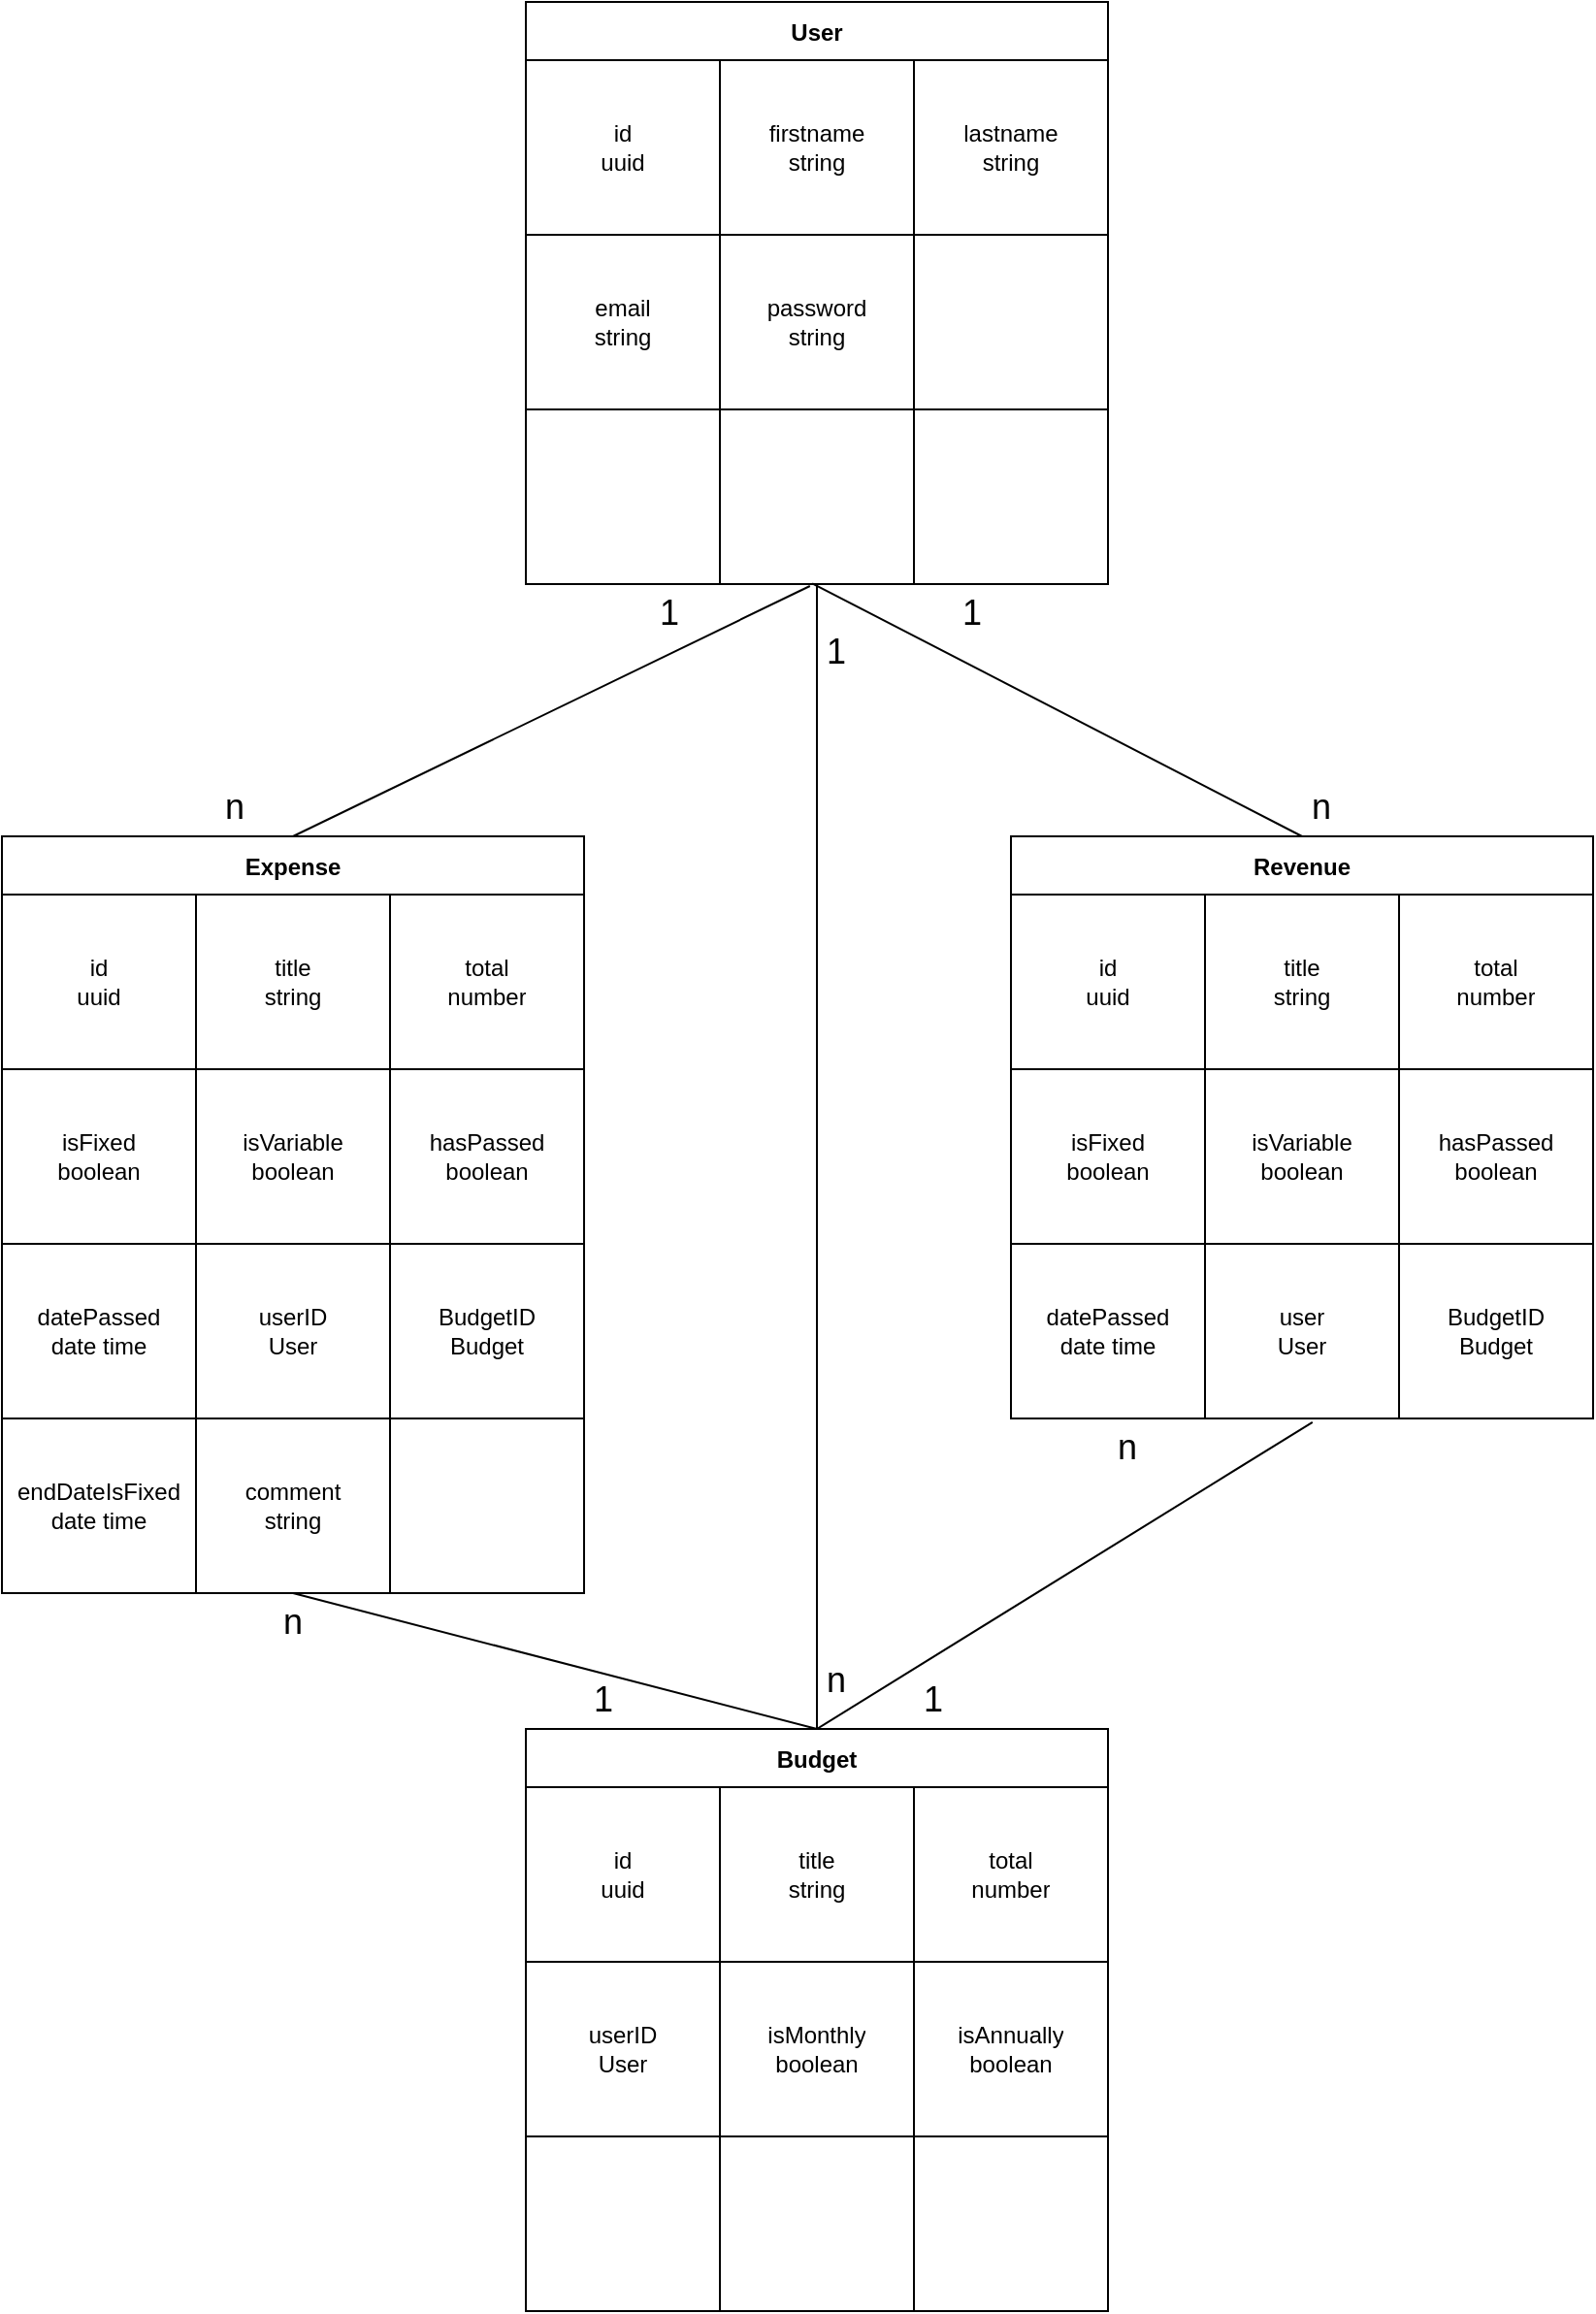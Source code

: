 <mxfile>
    <diagram id="UNHqpk05HYo5Mz7-c5pR" name="Page-1">
        <mxGraphModel dx="560" dy="1710" grid="1" gridSize="10" guides="1" tooltips="1" connect="1" arrows="1" fold="1" page="1" pageScale="1" pageWidth="827" pageHeight="1169" math="0" shadow="0">
            <root>
                <mxCell id="0"/>
                <mxCell id="1" parent="0"/>
                <mxCell id="2" value="Expense" style="shape=table;startSize=30;container=1;collapsible=0;childLayout=tableLayout;fontStyle=1;align=center;pointerEvents=1;" parent="1" vertex="1">
                    <mxGeometry x="40" y="40" width="300" height="300" as="geometry"/>
                </mxCell>
                <mxCell id="3" value="" style="shape=partialRectangle;html=1;whiteSpace=wrap;collapsible=0;dropTarget=0;pointerEvents=0;fillColor=none;top=0;left=0;bottom=0;right=0;points=[[0,0.5],[1,0.5]];portConstraint=eastwest;" parent="2" vertex="1">
                    <mxGeometry y="30" width="300" height="90" as="geometry"/>
                </mxCell>
                <mxCell id="4" value="id&lt;br&gt;uuid" style="shape=partialRectangle;html=1;whiteSpace=wrap;connectable=0;fillColor=none;top=0;left=0;bottom=0;right=0;overflow=hidden;pointerEvents=1;" parent="3" vertex="1">
                    <mxGeometry width="100" height="90" as="geometry">
                        <mxRectangle width="100" height="90" as="alternateBounds"/>
                    </mxGeometry>
                </mxCell>
                <mxCell id="5" value="title&lt;br&gt;string" style="shape=partialRectangle;html=1;whiteSpace=wrap;connectable=0;fillColor=none;top=0;left=0;bottom=0;right=0;overflow=hidden;pointerEvents=1;" parent="3" vertex="1">
                    <mxGeometry x="100" width="100" height="90" as="geometry">
                        <mxRectangle width="100" height="90" as="alternateBounds"/>
                    </mxGeometry>
                </mxCell>
                <mxCell id="6" value="total &lt;br&gt;number" style="shape=partialRectangle;html=1;whiteSpace=wrap;connectable=0;fillColor=none;top=0;left=0;bottom=0;right=0;overflow=hidden;pointerEvents=1;" parent="3" vertex="1">
                    <mxGeometry x="200" width="100" height="90" as="geometry">
                        <mxRectangle width="100" height="90" as="alternateBounds"/>
                    </mxGeometry>
                </mxCell>
                <mxCell id="7" value="" style="shape=partialRectangle;html=1;whiteSpace=wrap;collapsible=0;dropTarget=0;pointerEvents=0;fillColor=none;top=0;left=0;bottom=0;right=0;points=[[0,0.5],[1,0.5]];portConstraint=eastwest;" parent="2" vertex="1">
                    <mxGeometry y="120" width="300" height="90" as="geometry"/>
                </mxCell>
                <mxCell id="8" value="isFixed&lt;br&gt;boolean" style="shape=partialRectangle;html=1;whiteSpace=wrap;connectable=0;fillColor=none;top=0;left=0;bottom=0;right=0;overflow=hidden;pointerEvents=1;" parent="7" vertex="1">
                    <mxGeometry width="100" height="90" as="geometry">
                        <mxRectangle width="100" height="90" as="alternateBounds"/>
                    </mxGeometry>
                </mxCell>
                <mxCell id="9" value="isVariable&lt;br&gt;boolean" style="shape=partialRectangle;html=1;whiteSpace=wrap;connectable=0;fillColor=none;top=0;left=0;bottom=0;right=0;overflow=hidden;pointerEvents=1;" parent="7" vertex="1">
                    <mxGeometry x="100" width="100" height="90" as="geometry">
                        <mxRectangle width="100" height="90" as="alternateBounds"/>
                    </mxGeometry>
                </mxCell>
                <mxCell id="10" value="hasPassed&lt;br&gt;boolean" style="shape=partialRectangle;html=1;whiteSpace=wrap;connectable=0;fillColor=none;top=0;left=0;bottom=0;right=0;overflow=hidden;pointerEvents=1;" parent="7" vertex="1">
                    <mxGeometry x="200" width="100" height="90" as="geometry">
                        <mxRectangle width="100" height="90" as="alternateBounds"/>
                    </mxGeometry>
                </mxCell>
                <mxCell id="11" value="" style="shape=partialRectangle;html=1;whiteSpace=wrap;collapsible=0;dropTarget=0;pointerEvents=0;fillColor=none;top=0;left=0;bottom=0;right=0;points=[[0,0.5],[1,0.5]];portConstraint=eastwest;" parent="2" vertex="1">
                    <mxGeometry y="210" width="300" height="90" as="geometry"/>
                </mxCell>
                <mxCell id="12" value="datePassed&lt;br&gt;date time" style="shape=partialRectangle;html=1;whiteSpace=wrap;connectable=0;fillColor=none;top=0;left=0;bottom=0;right=0;overflow=hidden;pointerEvents=1;" parent="11" vertex="1">
                    <mxGeometry width="100" height="90" as="geometry">
                        <mxRectangle width="100" height="90" as="alternateBounds"/>
                    </mxGeometry>
                </mxCell>
                <mxCell id="13" value="userID&lt;br&gt;User" style="shape=partialRectangle;html=1;whiteSpace=wrap;connectable=0;fillColor=none;top=0;left=0;bottom=0;right=0;overflow=hidden;pointerEvents=1;" parent="11" vertex="1">
                    <mxGeometry x="100" width="100" height="90" as="geometry">
                        <mxRectangle width="100" height="90" as="alternateBounds"/>
                    </mxGeometry>
                </mxCell>
                <mxCell id="14" value="BudgetID&lt;br&gt;Budget" style="shape=partialRectangle;html=1;whiteSpace=wrap;connectable=0;fillColor=none;top=0;left=0;bottom=0;right=0;overflow=hidden;pointerEvents=1;" parent="11" vertex="1">
                    <mxGeometry x="200" width="100" height="90" as="geometry">
                        <mxRectangle width="100" height="90" as="alternateBounds"/>
                    </mxGeometry>
                </mxCell>
                <mxCell id="15" value="Budget" style="shape=table;startSize=30;container=1;collapsible=0;childLayout=tableLayout;fontStyle=1;align=center;pointerEvents=1;" parent="1" vertex="1">
                    <mxGeometry x="310" y="500" width="300" height="300" as="geometry"/>
                </mxCell>
                <mxCell id="16" value="" style="shape=partialRectangle;html=1;whiteSpace=wrap;collapsible=0;dropTarget=0;pointerEvents=0;fillColor=none;top=0;left=0;bottom=0;right=0;points=[[0,0.5],[1,0.5]];portConstraint=eastwest;" parent="15" vertex="1">
                    <mxGeometry y="30" width="300" height="90" as="geometry"/>
                </mxCell>
                <mxCell id="17" value="id&lt;br&gt;uuid" style="shape=partialRectangle;html=1;whiteSpace=wrap;connectable=0;fillColor=none;top=0;left=0;bottom=0;right=0;overflow=hidden;pointerEvents=1;" parent="16" vertex="1">
                    <mxGeometry width="100" height="90" as="geometry">
                        <mxRectangle width="100" height="90" as="alternateBounds"/>
                    </mxGeometry>
                </mxCell>
                <mxCell id="18" value="title&lt;br&gt;string" style="shape=partialRectangle;html=1;whiteSpace=wrap;connectable=0;fillColor=none;top=0;left=0;bottom=0;right=0;overflow=hidden;pointerEvents=1;" parent="16" vertex="1">
                    <mxGeometry x="100" width="100" height="90" as="geometry">
                        <mxRectangle width="100" height="90" as="alternateBounds"/>
                    </mxGeometry>
                </mxCell>
                <mxCell id="19" value="total &lt;br&gt;number" style="shape=partialRectangle;html=1;whiteSpace=wrap;connectable=0;fillColor=none;top=0;left=0;bottom=0;right=0;overflow=hidden;pointerEvents=1;" parent="16" vertex="1">
                    <mxGeometry x="200" width="100" height="90" as="geometry">
                        <mxRectangle width="100" height="90" as="alternateBounds"/>
                    </mxGeometry>
                </mxCell>
                <mxCell id="20" value="" style="shape=partialRectangle;html=1;whiteSpace=wrap;collapsible=0;dropTarget=0;pointerEvents=0;fillColor=none;top=0;left=0;bottom=0;right=0;points=[[0,0.5],[1,0.5]];portConstraint=eastwest;" parent="15" vertex="1">
                    <mxGeometry y="120" width="300" height="90" as="geometry"/>
                </mxCell>
                <mxCell id="21" value="" style="shape=partialRectangle;html=1;whiteSpace=wrap;connectable=0;fillColor=none;top=0;left=0;bottom=0;right=0;overflow=hidden;pointerEvents=1;" parent="20" vertex="1">
                    <mxGeometry width="100" height="90" as="geometry">
                        <mxRectangle width="100" height="90" as="alternateBounds"/>
                    </mxGeometry>
                </mxCell>
                <mxCell id="22" value="isMonthly&lt;br&gt;boolean" style="shape=partialRectangle;html=1;whiteSpace=wrap;connectable=0;fillColor=none;top=0;left=0;bottom=0;right=0;overflow=hidden;pointerEvents=1;" parent="20" vertex="1">
                    <mxGeometry x="100" width="100" height="90" as="geometry">
                        <mxRectangle width="100" height="90" as="alternateBounds"/>
                    </mxGeometry>
                </mxCell>
                <mxCell id="23" value="isAnnually&lt;br&gt;boolean" style="shape=partialRectangle;html=1;whiteSpace=wrap;connectable=0;fillColor=none;top=0;left=0;bottom=0;right=0;overflow=hidden;pointerEvents=1;" parent="20" vertex="1">
                    <mxGeometry x="200" width="100" height="90" as="geometry">
                        <mxRectangle width="100" height="90" as="alternateBounds"/>
                    </mxGeometry>
                </mxCell>
                <mxCell id="24" value="" style="shape=partialRectangle;html=1;whiteSpace=wrap;collapsible=0;dropTarget=0;pointerEvents=0;fillColor=none;top=0;left=0;bottom=0;right=0;points=[[0,0.5],[1,0.5]];portConstraint=eastwest;" parent="15" vertex="1">
                    <mxGeometry y="210" width="300" height="90" as="geometry"/>
                </mxCell>
                <mxCell id="25" value="" style="shape=partialRectangle;html=1;whiteSpace=wrap;connectable=0;fillColor=none;top=0;left=0;bottom=0;right=0;overflow=hidden;pointerEvents=1;" parent="24" vertex="1">
                    <mxGeometry width="100" height="90" as="geometry">
                        <mxRectangle width="100" height="90" as="alternateBounds"/>
                    </mxGeometry>
                </mxCell>
                <mxCell id="26" value="" style="shape=partialRectangle;html=1;whiteSpace=wrap;connectable=0;fillColor=none;top=0;left=0;bottom=0;right=0;overflow=hidden;pointerEvents=1;" parent="24" vertex="1">
                    <mxGeometry x="100" width="100" height="90" as="geometry">
                        <mxRectangle width="100" height="90" as="alternateBounds"/>
                    </mxGeometry>
                </mxCell>
                <mxCell id="27" value="" style="shape=partialRectangle;html=1;whiteSpace=wrap;connectable=0;fillColor=none;top=0;left=0;bottom=0;right=0;overflow=hidden;pointerEvents=1;" parent="24" vertex="1">
                    <mxGeometry x="200" width="100" height="90" as="geometry">
                        <mxRectangle width="100" height="90" as="alternateBounds"/>
                    </mxGeometry>
                </mxCell>
                <mxCell id="45" value="" style="shape=partialRectangle;html=1;whiteSpace=wrap;collapsible=0;dropTarget=0;pointerEvents=0;fillColor=none;top=0;left=0;bottom=0;right=0;points=[[0,0.5],[1,0.5]];portConstraint=eastwest;" parent="1" vertex="1">
                    <mxGeometry x="40" y="340" width="300" height="90" as="geometry"/>
                </mxCell>
                <mxCell id="46" value="endDateIsFixed&lt;br&gt;date time" style="shape=partialRectangle;html=1;whiteSpace=wrap;connectable=0;fillColor=none;top=0;left=0;bottom=0;right=0;overflow=hidden;pointerEvents=1;" parent="45" vertex="1">
                    <mxGeometry width="100" height="90" as="geometry">
                        <mxRectangle width="100" height="90" as="alternateBounds"/>
                    </mxGeometry>
                </mxCell>
                <mxCell id="47" value="comment&lt;br&gt;string" style="shape=partialRectangle;html=1;whiteSpace=wrap;connectable=0;fillColor=none;top=0;left=0;bottom=0;right=0;overflow=hidden;pointerEvents=1;" parent="45" vertex="1">
                    <mxGeometry x="100" width="100" height="90" as="geometry">
                        <mxRectangle width="100" height="90" as="alternateBounds"/>
                    </mxGeometry>
                </mxCell>
                <mxCell id="48" value="" style="shape=partialRectangle;html=1;whiteSpace=wrap;connectable=0;fillColor=none;top=0;left=0;bottom=0;right=0;overflow=hidden;pointerEvents=1;" parent="45" vertex="1">
                    <mxGeometry x="200" width="100" height="90" as="geometry">
                        <mxRectangle width="100" height="90" as="alternateBounds"/>
                    </mxGeometry>
                </mxCell>
                <mxCell id="49" value="" style="swimlane;startSize=0;" parent="1" vertex="1">
                    <mxGeometry x="40" y="340" width="100" height="90" as="geometry"/>
                </mxCell>
                <mxCell id="50" value="" style="swimlane;startSize=0;" parent="1" vertex="1">
                    <mxGeometry x="140" y="340" width="100" height="90" as="geometry"/>
                </mxCell>
                <mxCell id="52" value="" style="swimlane;startSize=0;" parent="1" vertex="1">
                    <mxGeometry x="240" y="340" width="100" height="90" as="geometry"/>
                </mxCell>
                <mxCell id="53" value="userID&lt;br&gt;User" style="shape=partialRectangle;html=1;whiteSpace=wrap;connectable=0;fillColor=none;top=0;left=0;bottom=0;right=0;overflow=hidden;pointerEvents=1;" parent="1" vertex="1">
                    <mxGeometry x="310" y="620" width="100" height="90" as="geometry">
                        <mxRectangle width="100" height="90" as="alternateBounds"/>
                    </mxGeometry>
                </mxCell>
                <mxCell id="54" value="" style="endArrow=none;html=1;exitX=0.5;exitY=1;exitDx=0;exitDy=0;entryX=0.5;entryY=0;entryDx=0;entryDy=0;" parent="1" source="50" target="15" edge="1">
                    <mxGeometry width="50" height="50" relative="1" as="geometry">
                        <mxPoint x="380" y="430" as="sourcePoint"/>
                        <mxPoint x="430" y="380" as="targetPoint"/>
                    </mxGeometry>
                </mxCell>
                <mxCell id="55" value="&lt;font style=&quot;font-size: 18px&quot;&gt;n&lt;/font&gt;" style="text;html=1;strokeColor=none;fillColor=none;align=center;verticalAlign=middle;whiteSpace=wrap;rounded=0;" parent="1" vertex="1">
                    <mxGeometry x="160" y="430" width="60" height="30" as="geometry"/>
                </mxCell>
                <mxCell id="56" value="&lt;font style=&quot;font-size: 18px&quot;&gt;1&lt;/font&gt;" style="text;html=1;strokeColor=none;fillColor=none;align=center;verticalAlign=middle;whiteSpace=wrap;rounded=0;" parent="1" vertex="1">
                    <mxGeometry x="320" y="470" width="60" height="30" as="geometry"/>
                </mxCell>
                <mxCell id="57" value="Revenue" style="shape=table;startSize=30;container=1;collapsible=0;childLayout=tableLayout;fontStyle=1;align=center;pointerEvents=1;" parent="1" vertex="1">
                    <mxGeometry x="560" y="40" width="300" height="300" as="geometry"/>
                </mxCell>
                <mxCell id="58" value="" style="shape=partialRectangle;html=1;whiteSpace=wrap;collapsible=0;dropTarget=0;pointerEvents=0;fillColor=none;top=0;left=0;bottom=0;right=0;points=[[0,0.5],[1,0.5]];portConstraint=eastwest;" parent="57" vertex="1">
                    <mxGeometry y="30" width="300" height="90" as="geometry"/>
                </mxCell>
                <mxCell id="59" value="id&lt;br&gt;uuid" style="shape=partialRectangle;html=1;whiteSpace=wrap;connectable=0;fillColor=none;top=0;left=0;bottom=0;right=0;overflow=hidden;pointerEvents=1;" parent="58" vertex="1">
                    <mxGeometry width="100" height="90" as="geometry">
                        <mxRectangle width="100" height="90" as="alternateBounds"/>
                    </mxGeometry>
                </mxCell>
                <mxCell id="60" value="title&lt;br&gt;string" style="shape=partialRectangle;html=1;whiteSpace=wrap;connectable=0;fillColor=none;top=0;left=0;bottom=0;right=0;overflow=hidden;pointerEvents=1;" parent="58" vertex="1">
                    <mxGeometry x="100" width="100" height="90" as="geometry">
                        <mxRectangle width="100" height="90" as="alternateBounds"/>
                    </mxGeometry>
                </mxCell>
                <mxCell id="61" value="total &lt;br&gt;number" style="shape=partialRectangle;html=1;whiteSpace=wrap;connectable=0;fillColor=none;top=0;left=0;bottom=0;right=0;overflow=hidden;pointerEvents=1;" parent="58" vertex="1">
                    <mxGeometry x="200" width="100" height="90" as="geometry">
                        <mxRectangle width="100" height="90" as="alternateBounds"/>
                    </mxGeometry>
                </mxCell>
                <mxCell id="62" value="" style="shape=partialRectangle;html=1;whiteSpace=wrap;collapsible=0;dropTarget=0;pointerEvents=0;fillColor=none;top=0;left=0;bottom=0;right=0;points=[[0,0.5],[1,0.5]];portConstraint=eastwest;" parent="57" vertex="1">
                    <mxGeometry y="120" width="300" height="90" as="geometry"/>
                </mxCell>
                <mxCell id="63" value="isFixed&lt;br&gt;boolean" style="shape=partialRectangle;html=1;whiteSpace=wrap;connectable=0;fillColor=none;top=0;left=0;bottom=0;right=0;overflow=hidden;pointerEvents=1;" parent="62" vertex="1">
                    <mxGeometry width="100" height="90" as="geometry">
                        <mxRectangle width="100" height="90" as="alternateBounds"/>
                    </mxGeometry>
                </mxCell>
                <mxCell id="64" value="isVariable&lt;br&gt;boolean" style="shape=partialRectangle;html=1;whiteSpace=wrap;connectable=0;fillColor=none;top=0;left=0;bottom=0;right=0;overflow=hidden;pointerEvents=1;" parent="62" vertex="1">
                    <mxGeometry x="100" width="100" height="90" as="geometry">
                        <mxRectangle width="100" height="90" as="alternateBounds"/>
                    </mxGeometry>
                </mxCell>
                <mxCell id="65" value="hasPassed&lt;br&gt;boolean" style="shape=partialRectangle;html=1;whiteSpace=wrap;connectable=0;fillColor=none;top=0;left=0;bottom=0;right=0;overflow=hidden;pointerEvents=1;" parent="62" vertex="1">
                    <mxGeometry x="200" width="100" height="90" as="geometry">
                        <mxRectangle width="100" height="90" as="alternateBounds"/>
                    </mxGeometry>
                </mxCell>
                <mxCell id="66" value="" style="shape=partialRectangle;html=1;whiteSpace=wrap;collapsible=0;dropTarget=0;pointerEvents=0;fillColor=none;top=0;left=0;bottom=0;right=0;points=[[0,0.5],[1,0.5]];portConstraint=eastwest;" parent="57" vertex="1">
                    <mxGeometry y="210" width="300" height="90" as="geometry"/>
                </mxCell>
                <mxCell id="67" value="datePassed&lt;br&gt;date time" style="shape=partialRectangle;html=1;whiteSpace=wrap;connectable=0;fillColor=none;top=0;left=0;bottom=0;right=0;overflow=hidden;pointerEvents=1;" parent="66" vertex="1">
                    <mxGeometry width="100" height="90" as="geometry">
                        <mxRectangle width="100" height="90" as="alternateBounds"/>
                    </mxGeometry>
                </mxCell>
                <mxCell id="68" value="user&lt;br&gt;User" style="shape=partialRectangle;html=1;whiteSpace=wrap;connectable=0;fillColor=none;top=0;left=0;bottom=0;right=0;overflow=hidden;pointerEvents=1;" parent="66" vertex="1">
                    <mxGeometry x="100" width="100" height="90" as="geometry">
                        <mxRectangle width="100" height="90" as="alternateBounds"/>
                    </mxGeometry>
                </mxCell>
                <mxCell id="69" value="BudgetID&lt;br&gt;Budget" style="shape=partialRectangle;html=1;whiteSpace=wrap;connectable=0;fillColor=none;top=0;left=0;bottom=0;right=0;overflow=hidden;pointerEvents=1;" parent="66" vertex="1">
                    <mxGeometry x="200" width="100" height="90" as="geometry">
                        <mxRectangle width="100" height="90" as="alternateBounds"/>
                    </mxGeometry>
                </mxCell>
                <mxCell id="70" value="" style="endArrow=none;html=1;exitX=0.518;exitY=1.021;exitDx=0;exitDy=0;exitPerimeter=0;entryX=0.5;entryY=0;entryDx=0;entryDy=0;" parent="1" source="66" target="15" edge="1">
                    <mxGeometry width="50" height="50" relative="1" as="geometry">
                        <mxPoint x="200" y="440" as="sourcePoint"/>
                        <mxPoint x="550" y="440" as="targetPoint"/>
                    </mxGeometry>
                </mxCell>
                <mxCell id="71" value="&lt;font style=&quot;font-size: 18px&quot;&gt;n&lt;/font&gt;" style="text;html=1;strokeColor=none;fillColor=none;align=center;verticalAlign=middle;whiteSpace=wrap;rounded=0;" parent="1" vertex="1">
                    <mxGeometry x="590" y="340" width="60" height="30" as="geometry"/>
                </mxCell>
                <mxCell id="72" value="User" style="shape=table;startSize=30;container=1;collapsible=0;childLayout=tableLayout;fontStyle=1;align=center;pointerEvents=1;" parent="1" vertex="1">
                    <mxGeometry x="310" y="-390" width="300" height="300" as="geometry"/>
                </mxCell>
                <mxCell id="73" value="" style="shape=partialRectangle;html=1;whiteSpace=wrap;collapsible=0;dropTarget=0;pointerEvents=0;fillColor=none;top=0;left=0;bottom=0;right=0;points=[[0,0.5],[1,0.5]];portConstraint=eastwest;" parent="72" vertex="1">
                    <mxGeometry y="30" width="300" height="90" as="geometry"/>
                </mxCell>
                <mxCell id="74" value="id&lt;br&gt;uuid" style="shape=partialRectangle;html=1;whiteSpace=wrap;connectable=0;fillColor=none;top=0;left=0;bottom=0;right=0;overflow=hidden;pointerEvents=1;" parent="73" vertex="1">
                    <mxGeometry width="100" height="90" as="geometry">
                        <mxRectangle width="100" height="90" as="alternateBounds"/>
                    </mxGeometry>
                </mxCell>
                <mxCell id="75" value="firstname&lt;br&gt;string" style="shape=partialRectangle;html=1;whiteSpace=wrap;connectable=0;fillColor=none;top=0;left=0;bottom=0;right=0;overflow=hidden;pointerEvents=1;" parent="73" vertex="1">
                    <mxGeometry x="100" width="100" height="90" as="geometry">
                        <mxRectangle width="100" height="90" as="alternateBounds"/>
                    </mxGeometry>
                </mxCell>
                <mxCell id="76" value="lastname&lt;br&gt;string" style="shape=partialRectangle;html=1;whiteSpace=wrap;connectable=0;fillColor=none;top=0;left=0;bottom=0;right=0;overflow=hidden;pointerEvents=1;" parent="73" vertex="1">
                    <mxGeometry x="200" width="100" height="90" as="geometry">
                        <mxRectangle width="100" height="90" as="alternateBounds"/>
                    </mxGeometry>
                </mxCell>
                <mxCell id="77" value="" style="shape=partialRectangle;html=1;whiteSpace=wrap;collapsible=0;dropTarget=0;pointerEvents=0;fillColor=none;top=0;left=0;bottom=0;right=0;points=[[0,0.5],[1,0.5]];portConstraint=eastwest;" parent="72" vertex="1">
                    <mxGeometry y="120" width="300" height="90" as="geometry"/>
                </mxCell>
                <mxCell id="78" value="email&lt;br&gt;string" style="shape=partialRectangle;html=1;whiteSpace=wrap;connectable=0;fillColor=none;top=0;left=0;bottom=0;right=0;overflow=hidden;pointerEvents=1;" parent="77" vertex="1">
                    <mxGeometry width="100" height="90" as="geometry">
                        <mxRectangle width="100" height="90" as="alternateBounds"/>
                    </mxGeometry>
                </mxCell>
                <mxCell id="79" value="password&lt;br&gt;string" style="shape=partialRectangle;html=1;whiteSpace=wrap;connectable=0;fillColor=none;top=0;left=0;bottom=0;right=0;overflow=hidden;pointerEvents=1;" parent="77" vertex="1">
                    <mxGeometry x="100" width="100" height="90" as="geometry">
                        <mxRectangle width="100" height="90" as="alternateBounds"/>
                    </mxGeometry>
                </mxCell>
                <mxCell id="80" value="" style="shape=partialRectangle;html=1;whiteSpace=wrap;connectable=0;fillColor=none;top=0;left=0;bottom=0;right=0;overflow=hidden;pointerEvents=1;" parent="77" vertex="1">
                    <mxGeometry x="200" width="100" height="90" as="geometry">
                        <mxRectangle width="100" height="90" as="alternateBounds"/>
                    </mxGeometry>
                </mxCell>
                <mxCell id="81" value="" style="shape=partialRectangle;html=1;whiteSpace=wrap;collapsible=0;dropTarget=0;pointerEvents=0;fillColor=none;top=0;left=0;bottom=0;right=0;points=[[0,0.5],[1,0.5]];portConstraint=eastwest;" parent="72" vertex="1">
                    <mxGeometry y="210" width="300" height="90" as="geometry"/>
                </mxCell>
                <mxCell id="82" value="" style="shape=partialRectangle;html=1;whiteSpace=wrap;connectable=0;fillColor=none;top=0;left=0;bottom=0;right=0;overflow=hidden;pointerEvents=1;" parent="81" vertex="1">
                    <mxGeometry width="100" height="90" as="geometry">
                        <mxRectangle width="100" height="90" as="alternateBounds"/>
                    </mxGeometry>
                </mxCell>
                <mxCell id="83" value="" style="shape=partialRectangle;html=1;whiteSpace=wrap;connectable=0;fillColor=none;top=0;left=0;bottom=0;right=0;overflow=hidden;pointerEvents=1;" parent="81" vertex="1">
                    <mxGeometry x="100" width="100" height="90" as="geometry">
                        <mxRectangle width="100" height="90" as="alternateBounds"/>
                    </mxGeometry>
                </mxCell>
                <mxCell id="84" value="" style="shape=partialRectangle;html=1;whiteSpace=wrap;connectable=0;fillColor=none;top=0;left=0;bottom=0;right=0;overflow=hidden;pointerEvents=1;" parent="81" vertex="1">
                    <mxGeometry x="200" width="100" height="90" as="geometry">
                        <mxRectangle width="100" height="90" as="alternateBounds"/>
                    </mxGeometry>
                </mxCell>
                <mxCell id="85" value="" style="endArrow=none;html=1;exitX=0.5;exitY=0;exitDx=0;exitDy=0;entryX=0.492;entryY=0.996;entryDx=0;entryDy=0;entryPerimeter=0;" parent="1" source="57" target="81" edge="1">
                    <mxGeometry width="50" height="50" relative="1" as="geometry">
                        <mxPoint x="725.4" y="351.89" as="sourcePoint"/>
                        <mxPoint x="460" y="-70" as="targetPoint"/>
                    </mxGeometry>
                </mxCell>
                <mxCell id="86" value="" style="endArrow=none;html=1;exitX=0.488;exitY=1.011;exitDx=0;exitDy=0;entryX=0.5;entryY=0;entryDx=0;entryDy=0;exitPerimeter=0;" parent="1" source="81" target="2" edge="1">
                    <mxGeometry width="50" height="50" relative="1" as="geometry">
                        <mxPoint x="720" y="50" as="sourcePoint"/>
                        <mxPoint x="467.6" y="-80.36" as="targetPoint"/>
                    </mxGeometry>
                </mxCell>
                <mxCell id="87" value="" style="endArrow=none;html=1;" parent="1" edge="1">
                    <mxGeometry width="50" height="50" relative="1" as="geometry">
                        <mxPoint x="460" y="-90" as="sourcePoint"/>
                        <mxPoint x="460" y="500" as="targetPoint"/>
                    </mxGeometry>
                </mxCell>
                <mxCell id="88" value="&lt;font style=&quot;font-size: 18px&quot;&gt;1&lt;/font&gt;" style="text;html=1;strokeColor=none;fillColor=none;align=center;verticalAlign=middle;whiteSpace=wrap;rounded=0;" parent="1" vertex="1">
                    <mxGeometry x="490" y="470" width="60" height="30" as="geometry"/>
                </mxCell>
                <mxCell id="89" value="&lt;font style=&quot;font-size: 18px&quot;&gt;n&lt;/font&gt;" style="text;html=1;strokeColor=none;fillColor=none;align=center;verticalAlign=middle;whiteSpace=wrap;rounded=0;" parent="1" vertex="1">
                    <mxGeometry x="690" y="10" width="60" height="30" as="geometry"/>
                </mxCell>
                <mxCell id="90" value="&lt;font style=&quot;font-size: 18px&quot;&gt;1&lt;/font&gt;" style="text;html=1;strokeColor=none;fillColor=none;align=center;verticalAlign=middle;whiteSpace=wrap;rounded=0;" parent="1" vertex="1">
                    <mxGeometry x="510" y="-90" width="60" height="30" as="geometry"/>
                </mxCell>
                <mxCell id="91" value="&lt;font style=&quot;font-size: 18px&quot;&gt;n&lt;/font&gt;" style="text;html=1;strokeColor=none;fillColor=none;align=center;verticalAlign=middle;whiteSpace=wrap;rounded=0;" parent="1" vertex="1">
                    <mxGeometry x="130" y="10" width="60" height="30" as="geometry"/>
                </mxCell>
                <mxCell id="92" value="&lt;font style=&quot;font-size: 18px&quot;&gt;1&lt;/font&gt;" style="text;html=1;strokeColor=none;fillColor=none;align=center;verticalAlign=middle;whiteSpace=wrap;rounded=0;" parent="1" vertex="1">
                    <mxGeometry x="354" y="-90" width="60" height="30" as="geometry"/>
                </mxCell>
                <mxCell id="93" value="&lt;font style=&quot;font-size: 18px&quot;&gt;1&lt;/font&gt;" style="text;html=1;strokeColor=none;fillColor=none;align=center;verticalAlign=middle;whiteSpace=wrap;rounded=0;" parent="1" vertex="1">
                    <mxGeometry x="440" y="-70" width="60" height="30" as="geometry"/>
                </mxCell>
                <mxCell id="95" value="&lt;font style=&quot;font-size: 18px&quot;&gt;n&lt;/font&gt;" style="text;html=1;strokeColor=none;fillColor=none;align=center;verticalAlign=middle;whiteSpace=wrap;rounded=0;" parent="1" vertex="1">
                    <mxGeometry x="440" y="460" width="60" height="30" as="geometry"/>
                </mxCell>
            </root>
        </mxGraphModel>
    </diagram>
</mxfile>